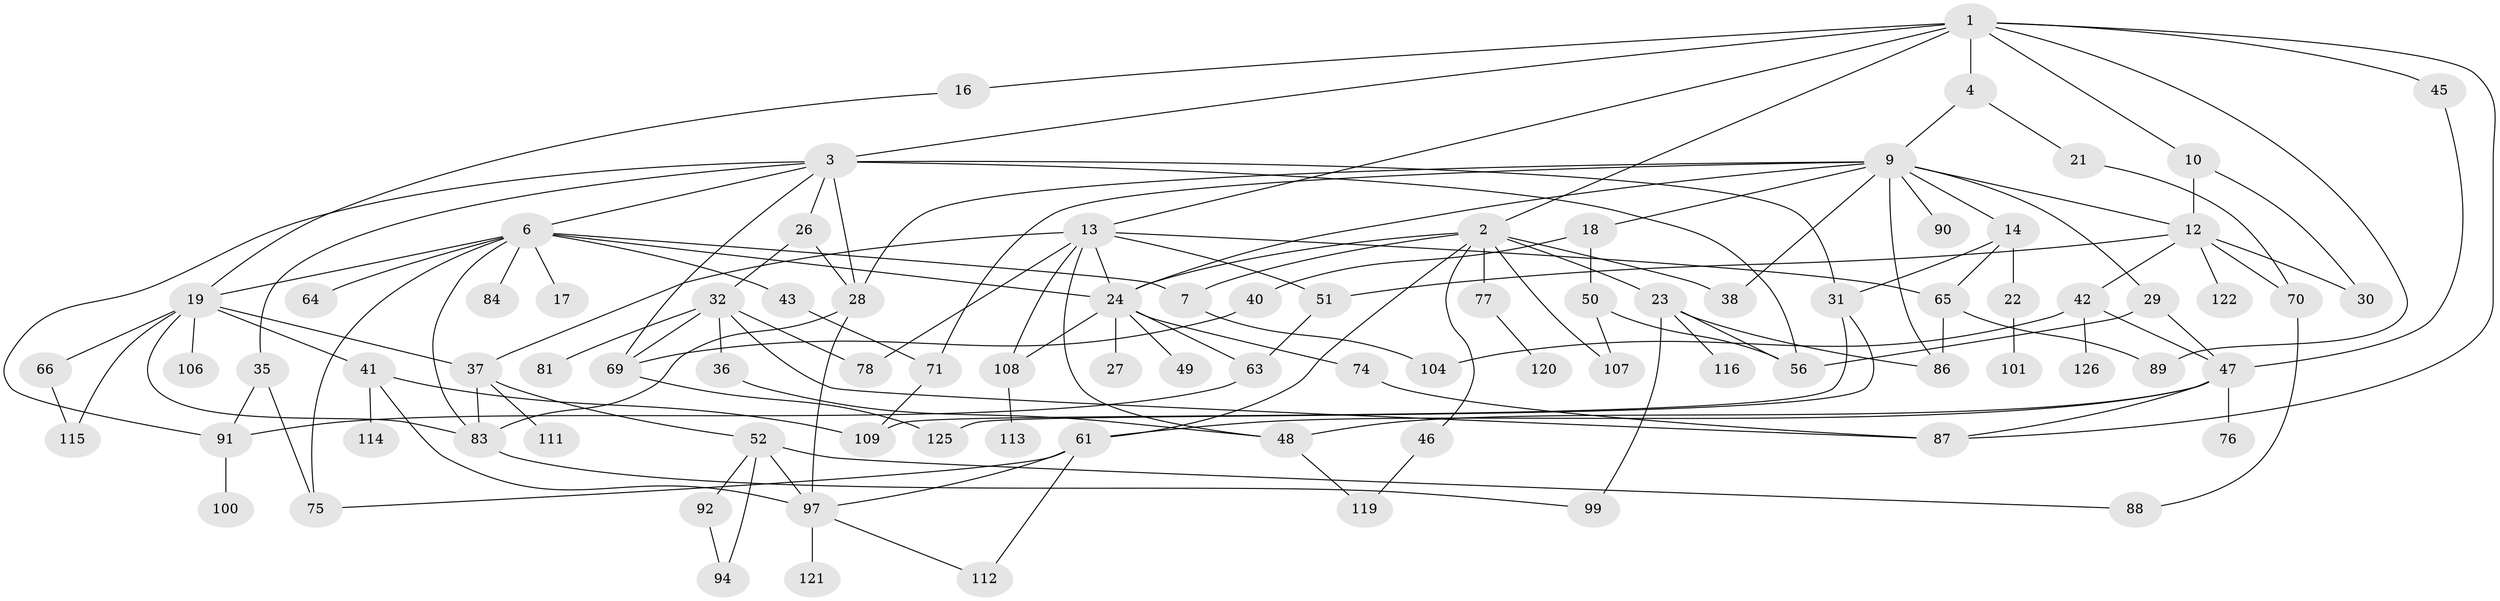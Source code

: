 // Generated by graph-tools (version 1.1) at 2025/23/03/03/25 07:23:30]
// undirected, 88 vertices, 143 edges
graph export_dot {
graph [start="1"]
  node [color=gray90,style=filled];
  1 [super="+5"];
  2 [super="+11"];
  3 [super="+8"];
  4;
  6 [super="+20"];
  7 [super="+62"];
  9 [super="+34"];
  10;
  12 [super="+15"];
  13 [super="+79"];
  14 [super="+57"];
  16;
  17;
  18 [super="+39"];
  19 [super="+67"];
  21;
  22 [super="+73"];
  23 [super="+59"];
  24 [super="+25"];
  26;
  27;
  28 [super="+55"];
  29 [super="+96"];
  30 [super="+44"];
  31 [super="+60"];
  32 [super="+33"];
  35 [super="+54"];
  36;
  37;
  38;
  40;
  41 [super="+93"];
  42 [super="+58"];
  43;
  45 [super="+68"];
  46;
  47 [super="+53"];
  48;
  49;
  50 [super="+85"];
  51;
  52 [super="+82"];
  56 [super="+80"];
  61 [super="+110"];
  63;
  64;
  65 [super="+72"];
  66;
  69 [super="+128"];
  70 [super="+98"];
  71 [super="+95"];
  74;
  75;
  76;
  77;
  78 [super="+117"];
  81;
  83 [super="+124"];
  84;
  86;
  87 [super="+105"];
  88 [super="+102"];
  89;
  90;
  91 [super="+123"];
  92;
  94;
  97 [super="+103"];
  99;
  100;
  101;
  104;
  106;
  107;
  108 [super="+129"];
  109 [super="+127"];
  111;
  112 [super="+118"];
  113;
  114;
  115;
  116;
  119;
  120;
  121;
  122;
  125;
  126;
  1 -- 2;
  1 -- 3;
  1 -- 4;
  1 -- 45;
  1 -- 16;
  1 -- 89;
  1 -- 10;
  1 -- 13;
  1 -- 87;
  2 -- 24;
  2 -- 46;
  2 -- 107;
  2 -- 38;
  2 -- 23;
  2 -- 7;
  2 -- 77;
  2 -- 61;
  3 -- 6;
  3 -- 26;
  3 -- 28;
  3 -- 69;
  3 -- 91;
  3 -- 35;
  3 -- 56 [weight=2];
  3 -- 31;
  4 -- 9;
  4 -- 21;
  6 -- 7;
  6 -- 17;
  6 -- 84;
  6 -- 75;
  6 -- 19;
  6 -- 64;
  6 -- 83;
  6 -- 24;
  6 -- 43;
  7 -- 104;
  9 -- 14;
  9 -- 18;
  9 -- 29;
  9 -- 38;
  9 -- 86;
  9 -- 12;
  9 -- 71;
  9 -- 24;
  9 -- 90;
  9 -- 28;
  10 -- 12;
  10 -- 30;
  12 -- 30;
  12 -- 42;
  12 -- 70;
  12 -- 122;
  12 -- 51;
  13 -- 48;
  13 -- 65;
  13 -- 78;
  13 -- 51;
  13 -- 37;
  13 -- 108;
  13 -- 24;
  14 -- 22;
  14 -- 31;
  14 -- 65;
  16 -- 19;
  18 -- 40;
  18 -- 50;
  19 -- 37;
  19 -- 41;
  19 -- 66;
  19 -- 115;
  19 -- 83;
  19 -- 106;
  21 -- 70;
  22 -- 101;
  23 -- 99;
  23 -- 116;
  23 -- 56;
  23 -- 86;
  24 -- 49;
  24 -- 74;
  24 -- 27;
  24 -- 108;
  24 -- 63;
  26 -- 32;
  26 -- 28;
  28 -- 97;
  28 -- 83;
  29 -- 47;
  29 -- 56;
  31 -- 125;
  31 -- 109;
  32 -- 81;
  32 -- 36;
  32 -- 78;
  32 -- 87;
  32 -- 69;
  35 -- 75;
  35 -- 91;
  36 -- 48;
  37 -- 52;
  37 -- 111;
  37 -- 83;
  40 -- 69;
  41 -- 114;
  41 -- 97;
  41 -- 109;
  42 -- 104;
  42 -- 126;
  42 -- 47;
  43 -- 71;
  45 -- 47;
  46 -- 119;
  47 -- 61;
  47 -- 76;
  47 -- 48;
  47 -- 87;
  48 -- 119;
  50 -- 56;
  50 -- 107;
  51 -- 63;
  52 -- 92;
  52 -- 94;
  52 -- 88;
  52 -- 97;
  61 -- 75;
  61 -- 112;
  61 -- 97;
  63 -- 91;
  65 -- 89;
  65 -- 86;
  66 -- 115;
  69 -- 125;
  70 -- 88;
  71 -- 109;
  74 -- 87;
  77 -- 120;
  83 -- 99;
  91 -- 100;
  92 -- 94;
  97 -- 121;
  97 -- 112;
  108 -- 113;
}
